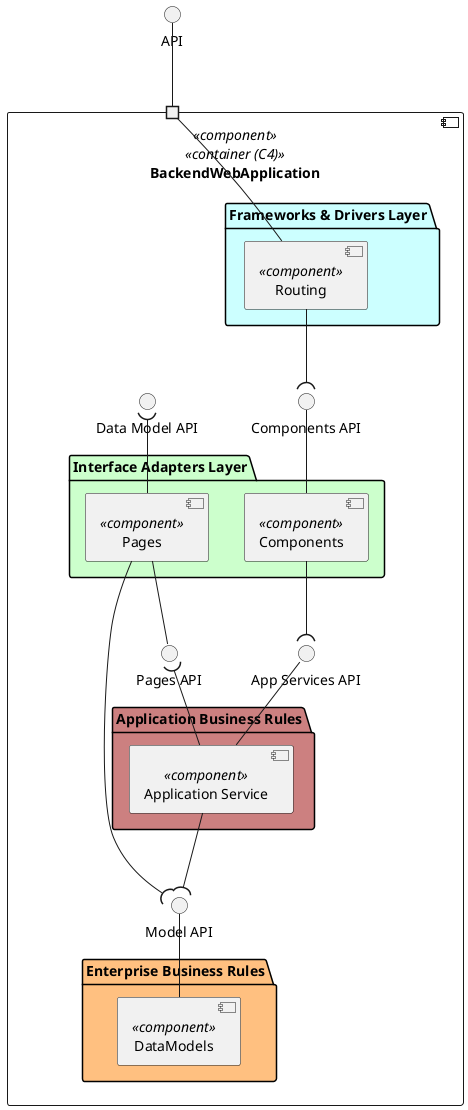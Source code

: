 @startuml logic_view

top to bottom direction



component "BackendWebApplication" as APP <<component>> <<container (C4)>> {
  portin " " as P1
  


  Interface "Components API" as CTRL_API
  Interface "Data Model API" as DATA_API

'  Componentes de baixo nível
    folder "Frameworks & Drivers Layer" #CCFFFF {
    component "Routing" as ROUTE <<component>> {
    }
  }


  Interface "App Services API" AS SRV_API
 
  Interface "Pages API" AS REPO_API
  Interface "Model API" AS MODEL_API
  


'Interações externas
  folder "Interface Adapters Layer" #CCFFCC {
    component "Components" as CTRL <<component>> {
    }
    component "Pages" as REPO <<component>> {
    }
  }

'Componente para organizar a lógica de negócio da aplicação
  folder "Application Business Rules" #CC8080 {
    component "Application Service" as SRV <<component>> {
    }
  }

'Camada + alta que contém o modelo de domínio
  folder "Enterprise Business Rules" #FFC080 {
    component "DataModels" as MODEL <<component>> {
    }
  }
}

API -- P1


ROUTE --- P1




ROUTE --( CTRL_API
CTRL -up- CTRL_API



REPO -up-( DATA_API 


CTRL --( SRV_API
SRV -up- SRV_API



REPO -- REPO_API
SRV -up-( REPO_API 

SRV --( MODEL_API 
REPO --( MODEL_API 
MODEL -up- MODEL_API 




@enduml